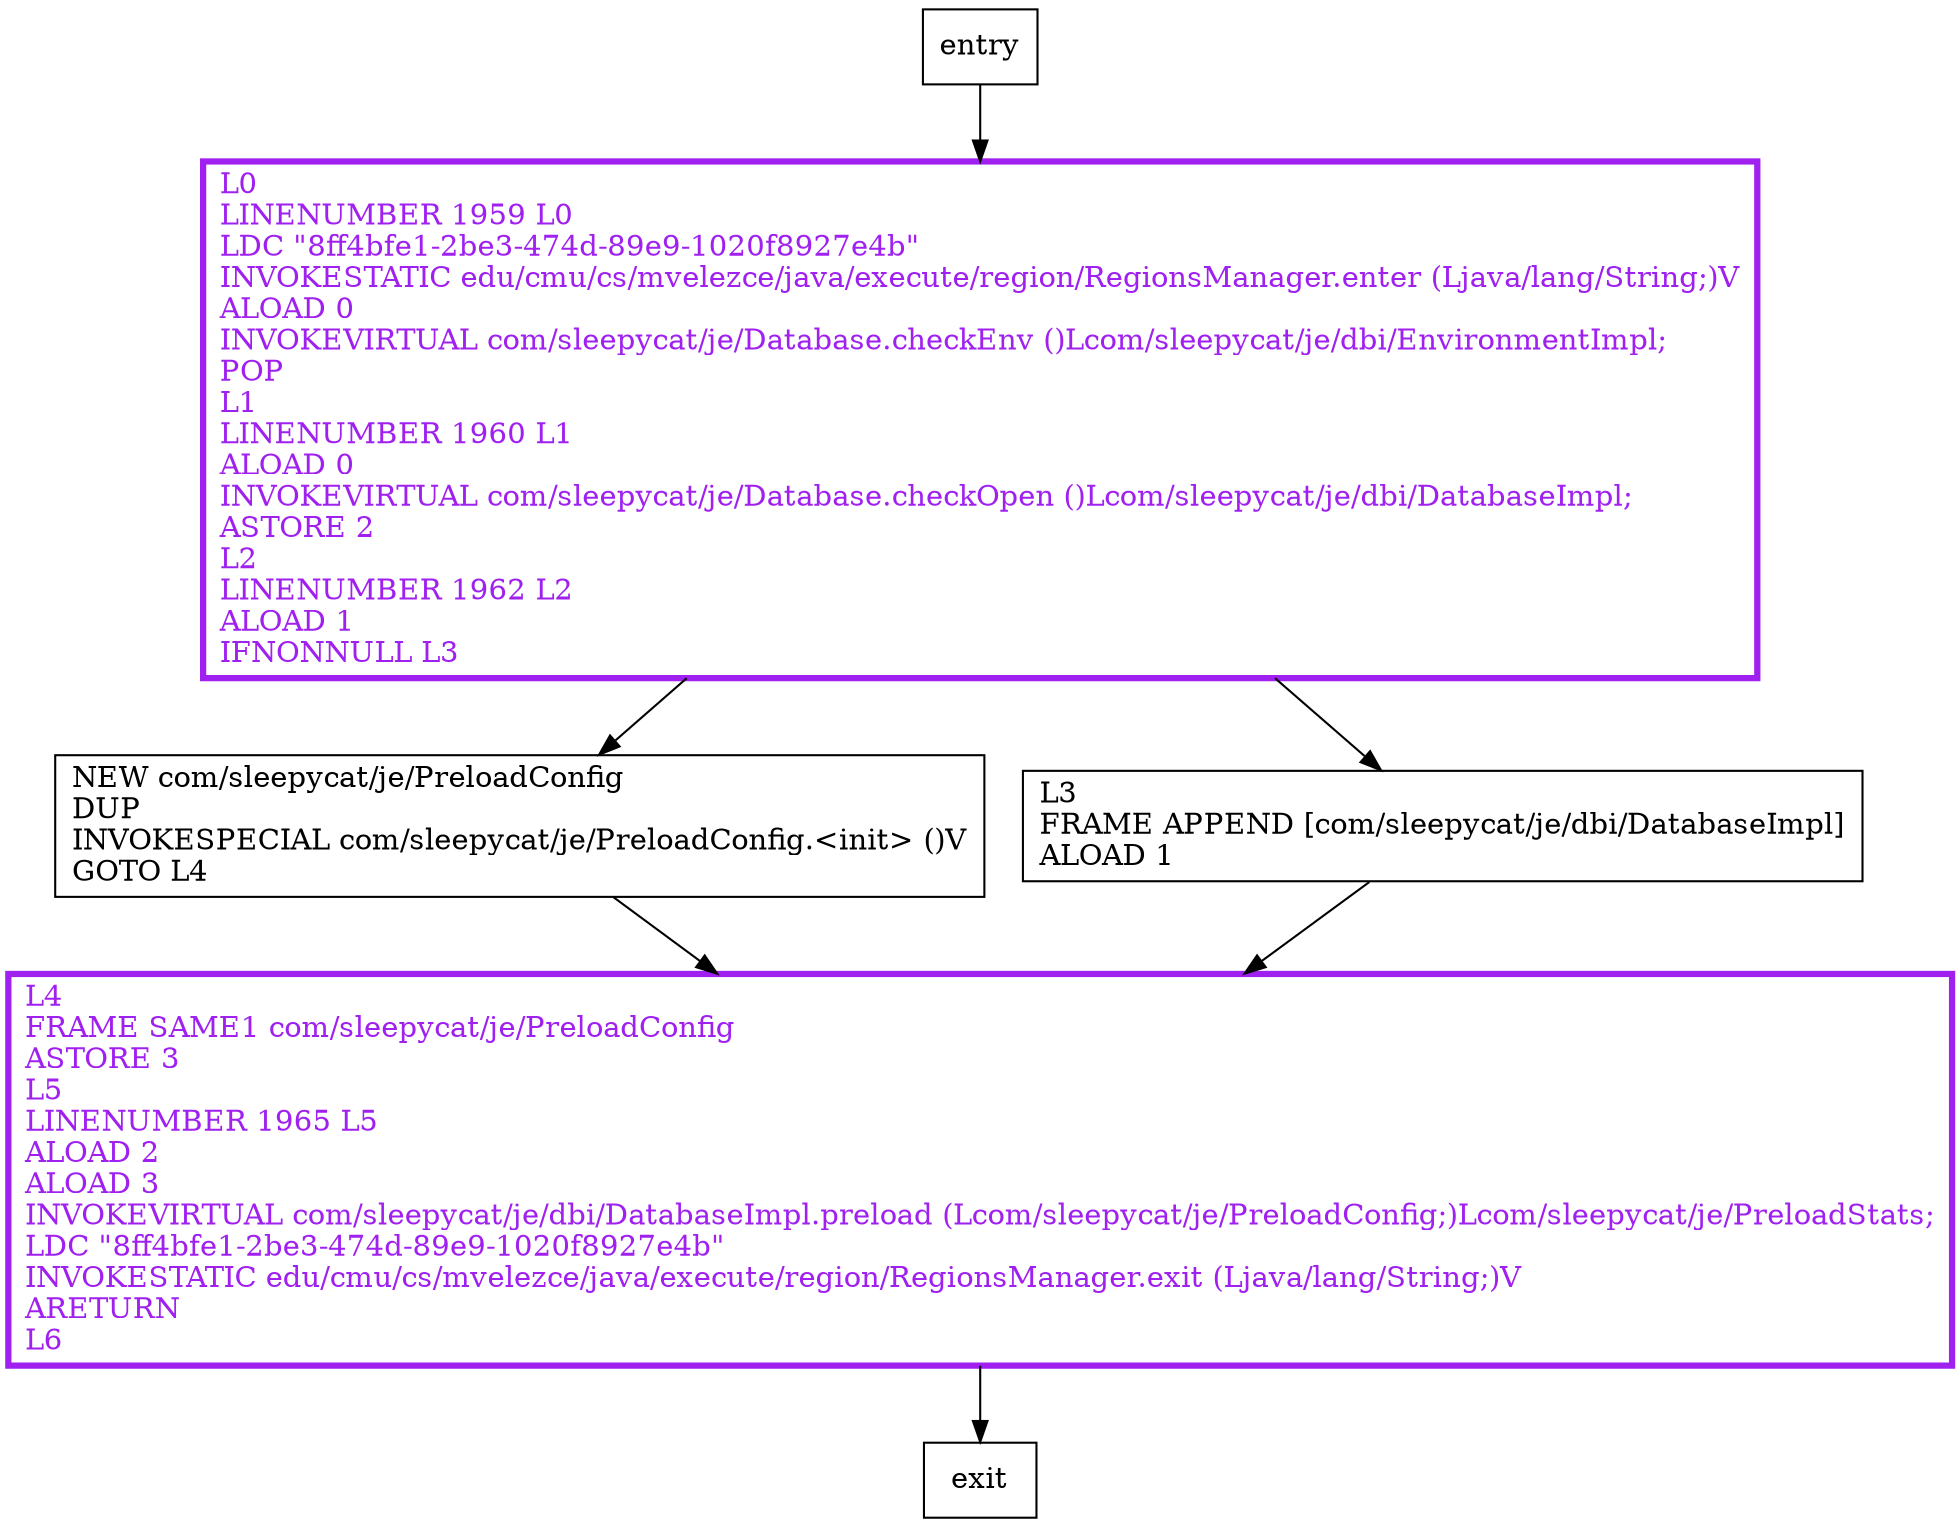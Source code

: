 digraph preload {
node [shape=record];
355954307 [label="NEW com/sleepycat/je/PreloadConfig\lDUP\lINVOKESPECIAL com/sleepycat/je/PreloadConfig.\<init\> ()V\lGOTO L4\l"];
1494955502 [label="L3\lFRAME APPEND [com/sleepycat/je/dbi/DatabaseImpl]\lALOAD 1\l"];
2138324004 [label="L4\lFRAME SAME1 com/sleepycat/je/PreloadConfig\lASTORE 3\lL5\lLINENUMBER 1965 L5\lALOAD 2\lALOAD 3\lINVOKEVIRTUAL com/sleepycat/je/dbi/DatabaseImpl.preload (Lcom/sleepycat/je/PreloadConfig;)Lcom/sleepycat/je/PreloadStats;\lLDC \"8ff4bfe1-2be3-474d-89e9-1020f8927e4b\"\lINVOKESTATIC edu/cmu/cs/mvelezce/java/execute/region/RegionsManager.exit (Ljava/lang/String;)V\lARETURN\lL6\l"];
1661483640 [label="L0\lLINENUMBER 1959 L0\lLDC \"8ff4bfe1-2be3-474d-89e9-1020f8927e4b\"\lINVOKESTATIC edu/cmu/cs/mvelezce/java/execute/region/RegionsManager.enter (Ljava/lang/String;)V\lALOAD 0\lINVOKEVIRTUAL com/sleepycat/je/Database.checkEnv ()Lcom/sleepycat/je/dbi/EnvironmentImpl;\lPOP\lL1\lLINENUMBER 1960 L1\lALOAD 0\lINVOKEVIRTUAL com/sleepycat/je/Database.checkOpen ()Lcom/sleepycat/je/dbi/DatabaseImpl;\lASTORE 2\lL2\lLINENUMBER 1962 L2\lALOAD 1\lIFNONNULL L3\l"];
entry;
exit;
entry -> 1661483640
355954307 -> 2138324004
1494955502 -> 2138324004
2138324004 -> exit
1661483640 -> 355954307
1661483640 -> 1494955502
2138324004[fontcolor="purple", penwidth=3, color="purple"];
1661483640[fontcolor="purple", penwidth=3, color="purple"];
}
